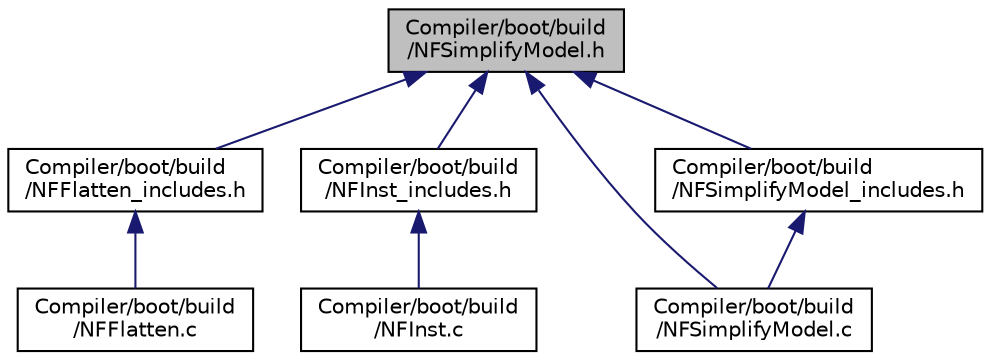 digraph "Compiler/boot/build/NFSimplifyModel.h"
{
  edge [fontname="Helvetica",fontsize="10",labelfontname="Helvetica",labelfontsize="10"];
  node [fontname="Helvetica",fontsize="10",shape=record];
  Node6 [label="Compiler/boot/build\l/NFSimplifyModel.h",height=0.2,width=0.4,color="black", fillcolor="grey75", style="filled", fontcolor="black"];
  Node6 -> Node7 [dir="back",color="midnightblue",fontsize="10",style="solid",fontname="Helvetica"];
  Node7 [label="Compiler/boot/build\l/NFFlatten_includes.h",height=0.2,width=0.4,color="black", fillcolor="white", style="filled",URL="$d0/db6/_n_f_flatten__includes_8h.html"];
  Node7 -> Node8 [dir="back",color="midnightblue",fontsize="10",style="solid",fontname="Helvetica"];
  Node8 [label="Compiler/boot/build\l/NFFlatten.c",height=0.2,width=0.4,color="black", fillcolor="white", style="filled",URL="$d4/d7c/_n_f_flatten_8c.html"];
  Node6 -> Node9 [dir="back",color="midnightblue",fontsize="10",style="solid",fontname="Helvetica"];
  Node9 [label="Compiler/boot/build\l/NFInst_includes.h",height=0.2,width=0.4,color="black", fillcolor="white", style="filled",URL="$df/d37/_n_f_inst__includes_8h.html"];
  Node9 -> Node10 [dir="back",color="midnightblue",fontsize="10",style="solid",fontname="Helvetica"];
  Node10 [label="Compiler/boot/build\l/NFInst.c",height=0.2,width=0.4,color="black", fillcolor="white", style="filled",URL="$d0/de4/_n_f_inst_8c.html"];
  Node6 -> Node11 [dir="back",color="midnightblue",fontsize="10",style="solid",fontname="Helvetica"];
  Node11 [label="Compiler/boot/build\l/NFSimplifyModel.c",height=0.2,width=0.4,color="black", fillcolor="white", style="filled",URL="$df/d28/_n_f_simplify_model_8c.html"];
  Node6 -> Node12 [dir="back",color="midnightblue",fontsize="10",style="solid",fontname="Helvetica"];
  Node12 [label="Compiler/boot/build\l/NFSimplifyModel_includes.h",height=0.2,width=0.4,color="black", fillcolor="white", style="filled",URL="$d5/d84/_n_f_simplify_model__includes_8h.html"];
  Node12 -> Node11 [dir="back",color="midnightblue",fontsize="10",style="solid",fontname="Helvetica"];
}
